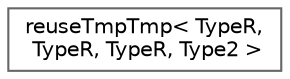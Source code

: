 digraph "Graphical Class Hierarchy"
{
 // LATEX_PDF_SIZE
  bgcolor="transparent";
  edge [fontname=Helvetica,fontsize=10,labelfontname=Helvetica,labelfontsize=10];
  node [fontname=Helvetica,fontsize=10,shape=box,height=0.2,width=0.4];
  rankdir="LR";
  Node0 [id="Node000000",label="reuseTmpTmp\< TypeR,\l TypeR, TypeR, Type2 \>",height=0.2,width=0.4,color="grey40", fillcolor="white", style="filled",URL="$structFoam_1_1reuseTmpTmp_3_01TypeR_00_01TypeR_00_01TypeR_00_01Type2_01_4.html",tooltip=" "];
}
